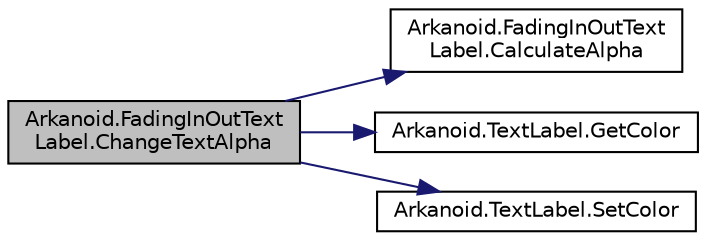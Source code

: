 digraph "Arkanoid.FadingInOutTextLabel.ChangeTextAlpha"
{
 // INTERACTIVE_SVG=YES
  edge [fontname="Helvetica",fontsize="10",labelfontname="Helvetica",labelfontsize="10"];
  node [fontname="Helvetica",fontsize="10",shape=record];
  rankdir="LR";
  Node9 [label="Arkanoid.FadingInOutText\lLabel.ChangeTextAlpha",height=0.2,width=0.4,color="black", fillcolor="grey75", style="filled", fontcolor="black"];
  Node9 -> Node10 [color="midnightblue",fontsize="10",style="solid",fontname="Helvetica"];
  Node10 [label="Arkanoid.FadingInOutText\lLabel.CalculateAlpha",height=0.2,width=0.4,color="black", fillcolor="white", style="filled",URL="$class_arkanoid_1_1_fading_in_out_text_label.html#a39bf2b3a72065ad134de379a54505ae2"];
  Node9 -> Node11 [color="midnightblue",fontsize="10",style="solid",fontname="Helvetica"];
  Node11 [label="Arkanoid.TextLabel.GetColor",height=0.2,width=0.4,color="black", fillcolor="white", style="filled",URL="$class_arkanoid_1_1_text_label.html#accd3f1bb6bc8e6b880564ede5cffbe44",tooltip="Current font color "];
  Node9 -> Node12 [color="midnightblue",fontsize="10",style="solid",fontname="Helvetica"];
  Node12 [label="Arkanoid.TextLabel.SetColor",height=0.2,width=0.4,color="black", fillcolor="white", style="filled",URL="$class_arkanoid_1_1_text_label.html#a872dfda8abfe37f394090dd419d83ca9",tooltip="Set font color "];
}
